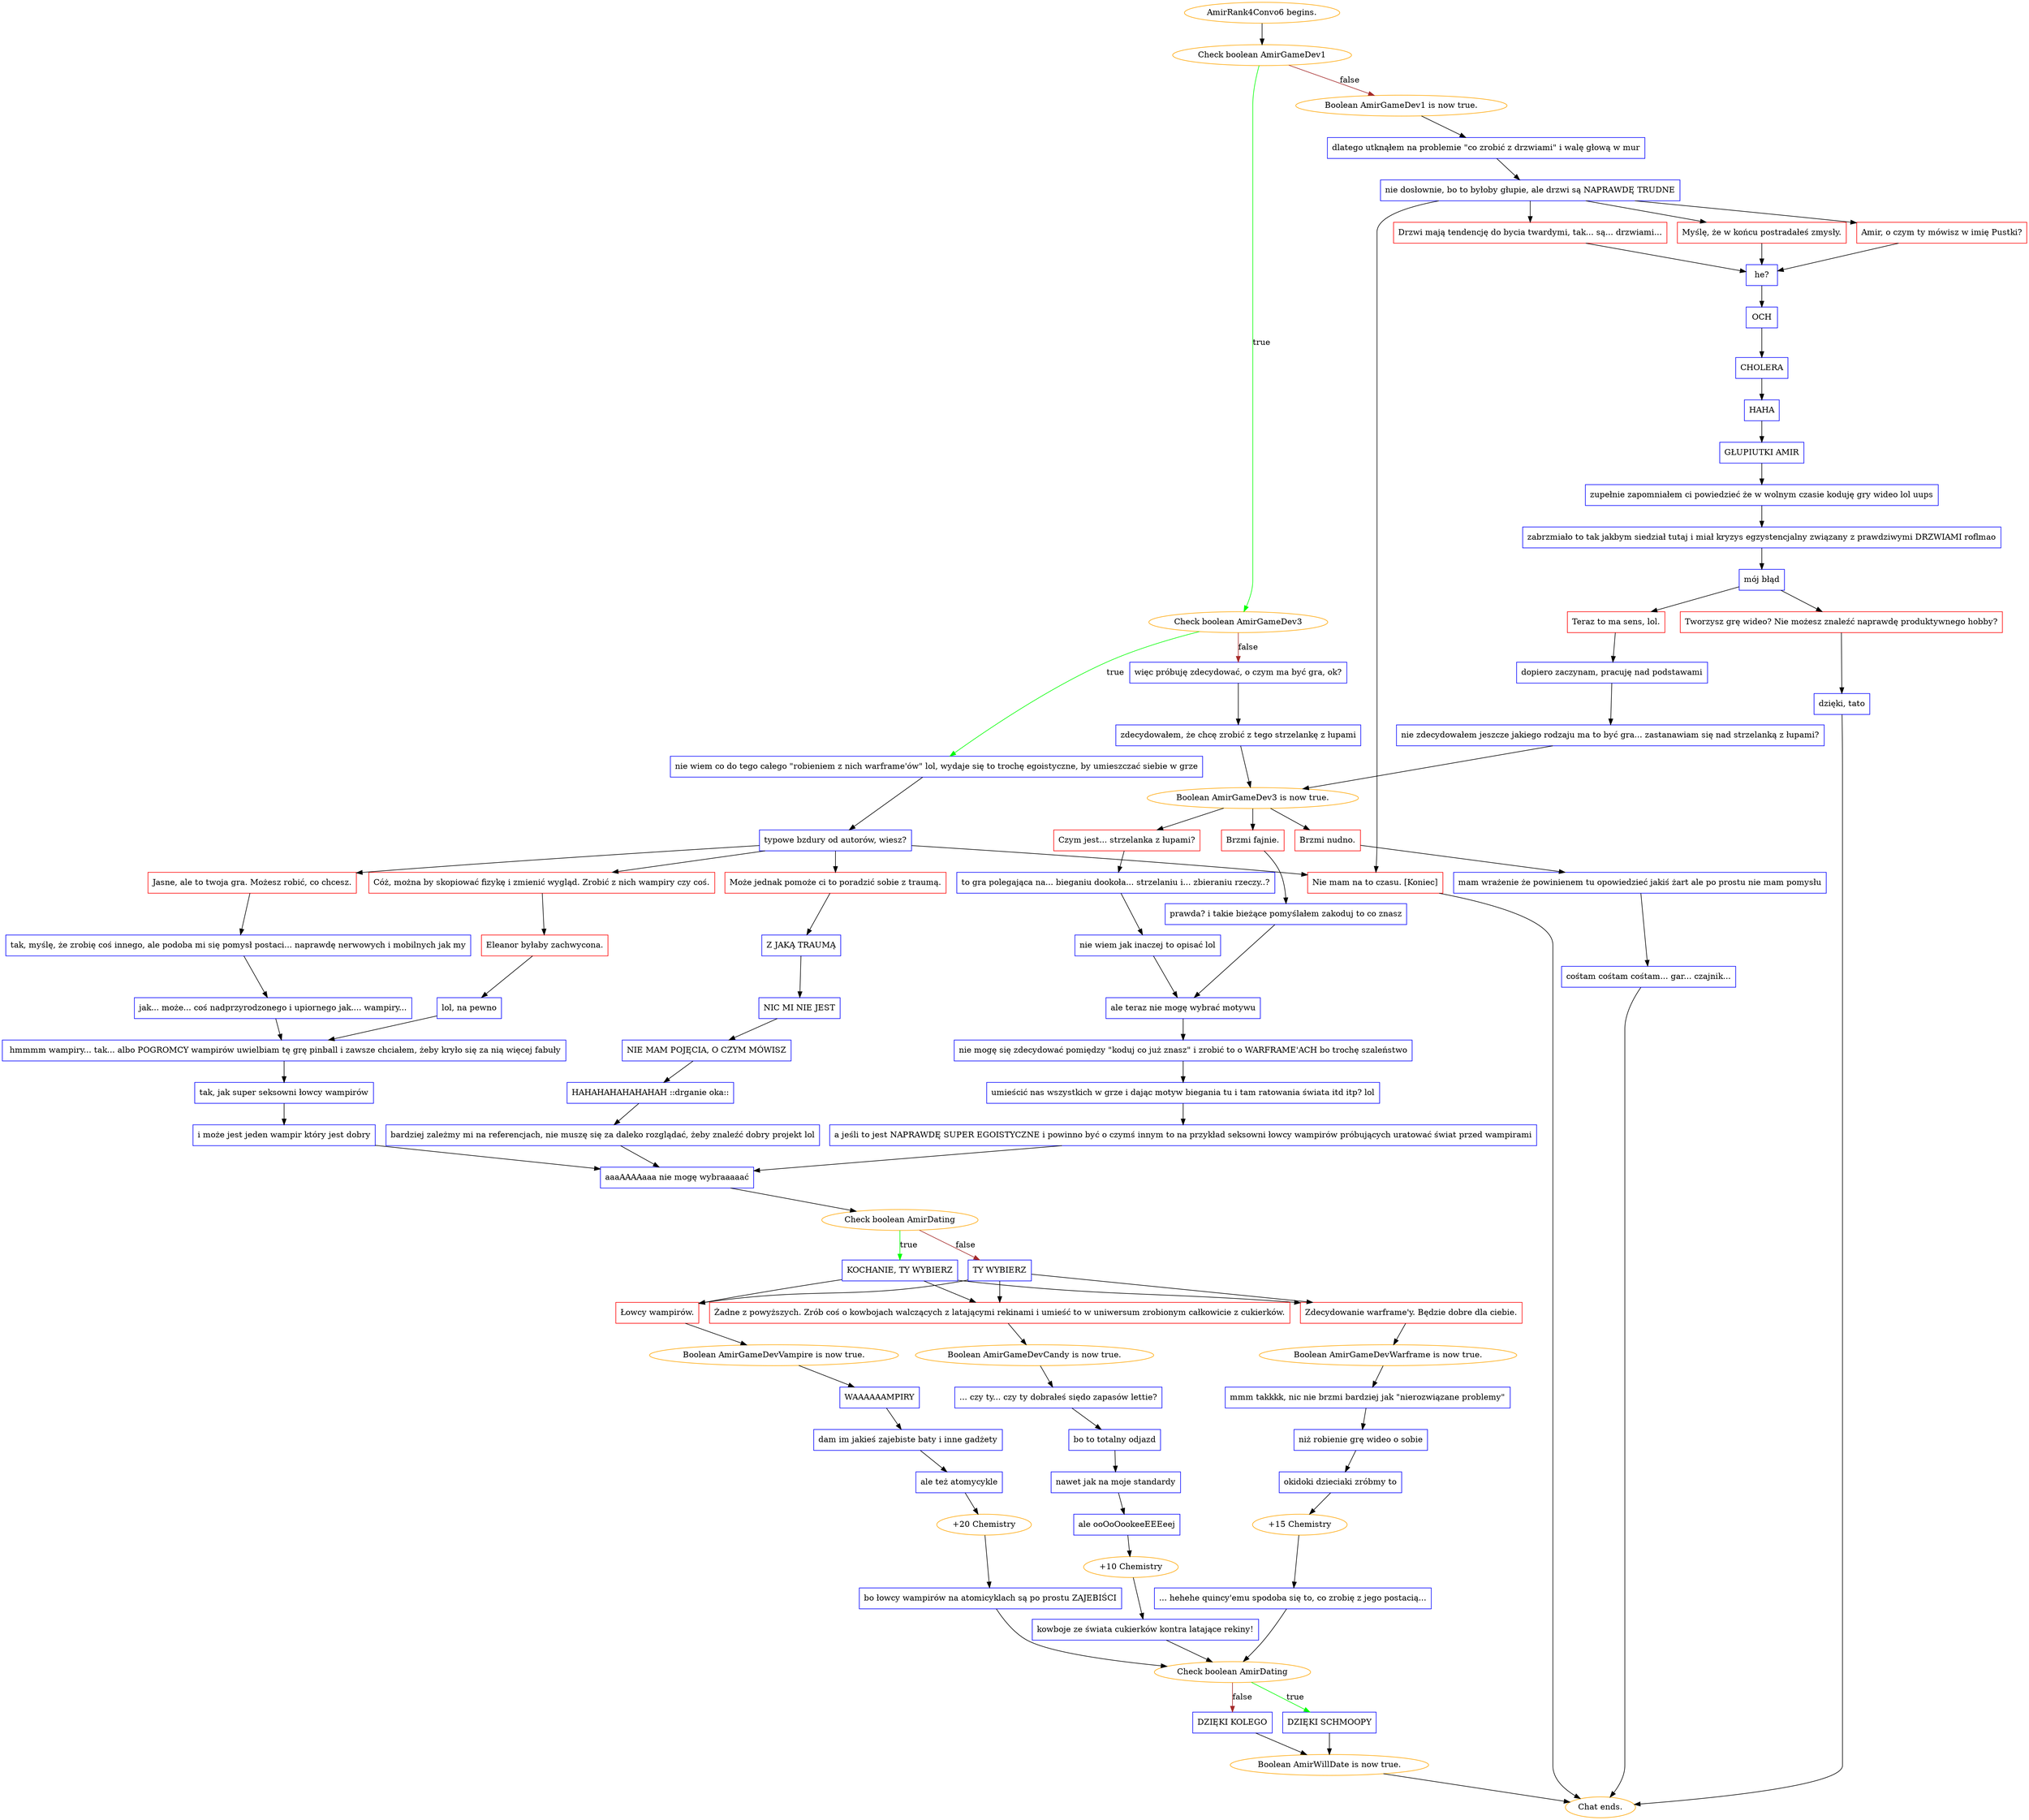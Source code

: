 digraph {
	"AmirRank4Convo6 begins." [color=orange];
		"AmirRank4Convo6 begins." -> j3779788990;
	j3779788990 [label="Check boolean AmirGameDev1",color=orange];
		j3779788990 -> j207560013 [label=true,color=green];
		j3779788990 -> j1310292452 [label=false,color=brown];
	j207560013 [label="Check boolean AmirGameDev3",color=orange];
		j207560013 -> j2028435042 [label=true,color=green];
		j207560013 -> j618296712 [label=false,color=brown];
	j1310292452 [label="Boolean AmirGameDev1 is now true.",color=orange];
		j1310292452 -> j744967018;
	j2028435042 [label="nie wiem co do tego całego \"robieniem z nich warframe'ów\" lol, wydaje się to trochę egoistyczne, by umieszczać siebie w grze",shape=box,color=blue];
		j2028435042 -> j1729768881;
	j618296712 [label="więc próbuję zdecydować, o czym ma być gra, ok?",shape=box,color=blue];
		j618296712 -> j2327130762;
	j744967018 [label="dlatego utknąłem na problemie \"co zrobić z drzwiami\" i walę głową w mur",shape=box,color=blue];
		j744967018 -> j3347522827;
	j1729768881 [label="typowe bzdury od autorów, wiesz?",shape=box,color=blue];
		j1729768881 -> j453071634;
		j1729768881 -> j2797479012;
		j1729768881 -> j2693136212;
		j1729768881 -> j2239986882;
	j2327130762 [label="zdecydowałem, że chcę zrobić z tego strzelankę z łupami",shape=box,color=blue];
		j2327130762 -> j3634123511;
	j3347522827 [label="nie dosłownie, bo to byłoby głupie, ale drzwi są NAPRAWDĘ TRUDNE",shape=box,color=blue];
		j3347522827 -> j3357026534;
		j3347522827 -> j4271751802;
		j3347522827 -> j2686762640;
		j3347522827 -> j2239986882;
	j453071634 [label="Cóż, można by skopiować fizykę i zmienić wygląd. Zrobić z nich wampiry czy coś.",shape=box,color=red];
		j453071634 -> j2461993107;
	j2797479012 [label="Jasne, ale to twoja gra. Możesz robić, co chcesz.",shape=box,color=red];
		j2797479012 -> j800600357;
	j2693136212 [label="Może jednak pomoże ci to poradzić sobie z traumą.",shape=box,color=red];
		j2693136212 -> j1440322447;
	j2239986882 [label="Nie mam na to czasu. [Koniec]",shape=box,color=red];
		j2239986882 -> "Chat ends.";
	j3634123511 [label="Boolean AmirGameDev3 is now true.",color=orange];
		j3634123511 -> j417513355;
		j3634123511 -> j3174283719;
		j3634123511 -> j561802983;
	j3357026534 [label="Amir, o czym ty mówisz w imię Pustki?",shape=box,color=red];
		j3357026534 -> j368521024;
	j4271751802 [label="Drzwi mają tendencję do bycia twardymi, tak... są... drzwiami...",shape=box,color=red];
		j4271751802 -> j368521024;
	j2686762640 [label="Myślę, że w końcu postradałeś zmysły.",shape=box,color=red];
		j2686762640 -> j368521024;
	j2461993107 [label="Eleanor byłaby zachwycona.",shape=box,color=red];
		j2461993107 -> j391310711;
	j800600357 [label="tak, myślę, że zrobię coś innego, ale podoba mi się pomysł postaci... naprawdę nerwowych i mobilnych jak my",shape=box,color=blue];
		j800600357 -> j1555601683;
	j1440322447 [label="Z JAKĄ TRAUMĄ",shape=box,color=blue];
		j1440322447 -> j156110898;
	"Chat ends." [color=orange];
	j417513355 [label="Brzmi fajnie.",shape=box,color=red];
		j417513355 -> j251778095;
	j3174283719 [label="Czym jest... strzelanka z łupami?",shape=box,color=red];
		j3174283719 -> j2089992767;
	j561802983 [label="Brzmi nudno.",shape=box,color=red];
		j561802983 -> j1135093399;
	j368521024 [label="he?",shape=box,color=blue];
		j368521024 -> j1561143103;
	j391310711 [label="lol, na pewno",shape=box,color=blue];
		j391310711 -> j3528442923;
	j1555601683 [label="jak... może... coś nadprzyrodzonego i upiornego jak.... wampiry...",shape=box,color=blue];
		j1555601683 -> j3528442923;
	j156110898 [label="NIC MI NIE JEST",shape=box,color=blue];
		j156110898 -> j241463674;
	j251778095 [label="prawda? i takie bieżące pomyślałem zakoduj to co znasz",shape=box,color=blue];
		j251778095 -> j2002170434;
	j2089992767 [label="to gra polegająca na... bieganiu dookoła... strzelaniu i... zbieraniu rzeczy..?",shape=box,color=blue];
		j2089992767 -> j364546597;
	j1135093399 [label="mam wrażenie że powinienem tu opowiedzieć jakiś żart ale po prostu nie mam pomysłu",shape=box,color=blue];
		j1135093399 -> j739202646;
	j1561143103 [label="OCH",shape=box,color=blue];
		j1561143103 -> j2022059809;
	j3528442923 [label=" hmmmm wampiry... tak... albo POGROMCY wampirów uwielbiam tę grę pinball i zawsze chciałem, żeby kryło się za nią więcej fabuły",shape=box,color=blue];
		j3528442923 -> j133411813;
	j241463674 [label="NIE MAM POJĘCIA, O CZYM MÓWISZ",shape=box,color=blue];
		j241463674 -> j298507145;
	j2002170434 [label="ale teraz nie mogę wybrać motywu",shape=box,color=blue];
		j2002170434 -> j3817010053;
	j364546597 [label="nie wiem jak inaczej to opisać lol",shape=box,color=blue];
		j364546597 -> j2002170434;
	j739202646 [label="cośtam cośtam cośtam... gar... czajnik...",shape=box,color=blue];
		j739202646 -> "Chat ends.";
	j2022059809 [label="CHOLERA",shape=box,color=blue];
		j2022059809 -> j2900977192;
	j133411813 [label="tak, jak super seksowni łowcy wampirów",shape=box,color=blue];
		j133411813 -> j2529623064;
	j298507145 [label="HAHAHAHAHAHAHAH ::drganie oka::",shape=box,color=blue];
		j298507145 -> j2287707204;
	j3817010053 [label="nie mogę się zdecydować pomiędzy \"koduj co już znasz\" i zrobić to o WARFRAME'ACH bo trochę szaleństwo",shape=box,color=blue];
		j3817010053 -> j1921883245;
	j2900977192 [label="HAHA",shape=box,color=blue];
		j2900977192 -> j1872118516;
	j2529623064 [label="i może jest jeden wampir który jest dobry",shape=box,color=blue];
		j2529623064 -> j3512250292;
	j2287707204 [label="bardziej zależmy mi na referencjach, nie muszę się za daleko rozglądać, żeby znaleźć dobry projekt lol",shape=box,color=blue];
		j2287707204 -> j3512250292;
	j1921883245 [label="umieścić nas wszystkich w grze i dając motyw biegania tu i tam ratowania świata itd itp? lol",shape=box,color=blue];
		j1921883245 -> j3083337559;
	j1872118516 [label="GŁUPIUTKI AMIR",shape=box,color=blue];
		j1872118516 -> j1958260160;
	j3512250292 [label="aaaAAAAaaa nie mogę wybraaaaać",shape=box,color=blue];
		j3512250292 -> j2472845306;
	j3083337559 [label="a jeśli to jest NAPRAWDĘ SUPER EGOISTYCZNE i powinno być o czymś innym to na przykład seksowni łowcy wampirów próbujących uratować świat przed wampirami",shape=box,color=blue];
		j3083337559 -> j3512250292;
	j1958260160 [label="zupełnie zapomniałem ci powiedzieć że w wolnym czasie koduję gry wideo lol uups",shape=box,color=blue];
		j1958260160 -> j255211396;
	j2472845306 [label="Check boolean AmirDating",color=orange];
		j2472845306 -> j454299385 [label=true,color=green];
		j2472845306 -> j2004803434 [label=false,color=brown];
	j255211396 [label="zabrzmiało to tak jakbym siedział tutaj i miał kryzys egzystencjalny związany z prawdziwymi DRZWIAMI roflmao",shape=box,color=blue];
		j255211396 -> j31141180;
	j454299385 [label="KOCHANIE, TY WYBIERZ",shape=box,color=blue];
		j454299385 -> j1397145007;
		j454299385 -> j2641854847;
		j454299385 -> j2286179453;
	j2004803434 [label="TY WYBIERZ",shape=box,color=blue];
		j2004803434 -> j2286179453;
		j2004803434 -> j2641854847;
		j2004803434 -> j1397145007;
	j31141180 [label="mój błąd",shape=box,color=blue];
		j31141180 -> j4213473668;
		j31141180 -> j3090693717;
	j1397145007 [label="Łowcy wampirów.",shape=box,color=red];
		j1397145007 -> j4143295355;
	j2641854847 [label="Zdecydowanie warframe'y. Będzie dobre dla ciebie.",shape=box,color=red];
		j2641854847 -> j154271852;
	j2286179453 [label="Żadne z powyższych. Zrób coś o kowbojach walczących z latającymi rekinami i umieść to w uniwersum zrobionym całkowicie z cukierków.",shape=box,color=red];
		j2286179453 -> j3592845057;
	j4213473668 [label="Teraz to ma sens, lol.",shape=box,color=red];
		j4213473668 -> j3147484674;
	j3090693717 [label="Tworzysz grę wideo? Nie możesz znaleźć naprawdę produktywnego hobby?",shape=box,color=red];
		j3090693717 -> j314009450;
	j4143295355 [label="Boolean AmirGameDevVampire is now true.",color=orange];
		j4143295355 -> j2880145681;
	j154271852 [label="Boolean AmirGameDevWarframe is now true.",color=orange];
		j154271852 -> j3703942496;
	j3592845057 [label="Boolean AmirGameDevCandy is now true.",color=orange];
		j3592845057 -> j297610125;
	j3147484674 [label="dopiero zaczynam, pracuję nad podstawami",shape=box,color=blue];
		j3147484674 -> j213700071;
	j314009450 [label="dzięki, tato",shape=box,color=blue];
		j314009450 -> "Chat ends.";
	j2880145681 [label="WAAAAAAMPIRY",shape=box,color=blue];
		j2880145681 -> j1969855903;
	j3703942496 [label="mmm takkkk, nic nie brzmi bardziej jak \"nierozwiązane problemy\"",shape=box,color=blue];
		j3703942496 -> j3225086603;
	j297610125 [label="... czy ty... czy ty dobrałeś siędo zapasów lettie?",shape=box,color=blue];
		j297610125 -> j1132478846;
	j213700071 [label="nie zdecydowałem jeszcze jakiego rodzaju ma to być gra... zastanawiam się nad strzelanką z łupami?",shape=box,color=blue];
		j213700071 -> j3634123511;
	j1969855903 [label="dam im jakieś zajebiste baty i inne gadżety",shape=box,color=blue];
		j1969855903 -> j1568991104;
	j3225086603 [label="niż robienie grę wideo o sobie",shape=box,color=blue];
		j3225086603 -> j2864778863;
	j1132478846 [label="bo to totalny odjazd",shape=box,color=blue];
		j1132478846 -> j1855812478;
	j1568991104 [label="ale też atomycykle",shape=box,color=blue];
		j1568991104 -> j3998622088;
	j2864778863 [label="okidoki dzieciaki zróbmy to",shape=box,color=blue];
		j2864778863 -> j3416190746;
	j1855812478 [label="nawet jak na moje standardy",shape=box,color=blue];
		j1855812478 -> j1650024723;
	j3998622088 [label="+20 Chemistry",color=orange];
		j3998622088 -> j1979740015;
	j3416190746 [label="+15 Chemistry",color=orange];
		j3416190746 -> j2395948022;
	j1650024723 [label="ale ooOoOookeeEEEeej",shape=box,color=blue];
		j1650024723 -> j604546178;
	j1979740015 [label="bo łowcy wampirów na atomicyklach są po prostu ZAJEBIŚCI",shape=box,color=blue];
		j1979740015 -> j1483234493;
	j2395948022 [label="... hehehe quincy'emu spodoba się to, co zrobię z jego postacią...",shape=box,color=blue];
		j2395948022 -> j1483234493;
	j604546178 [label="+10 Chemistry",color=orange];
		j604546178 -> j3999128040;
	j1483234493 [label="Check boolean AmirDating",color=orange];
		j1483234493 -> j2607505820 [label=true,color=green];
		j1483234493 -> j128296815 [label=false,color=brown];
	j3999128040 [label="kowboje ze świata cukierków kontra latające rekiny!",shape=box,color=blue];
		j3999128040 -> j1483234493;
	j2607505820 [label="DZIĘKI SCHMOOPY",shape=box,color=blue];
		j2607505820 -> j1538486228;
	j128296815 [label="DZIĘKI KOLEGO",shape=box,color=blue];
		j128296815 -> j1538486228;
	j1538486228 [label="Boolean AmirWillDate is now true.",color=orange];
		j1538486228 -> "Chat ends.";
}
